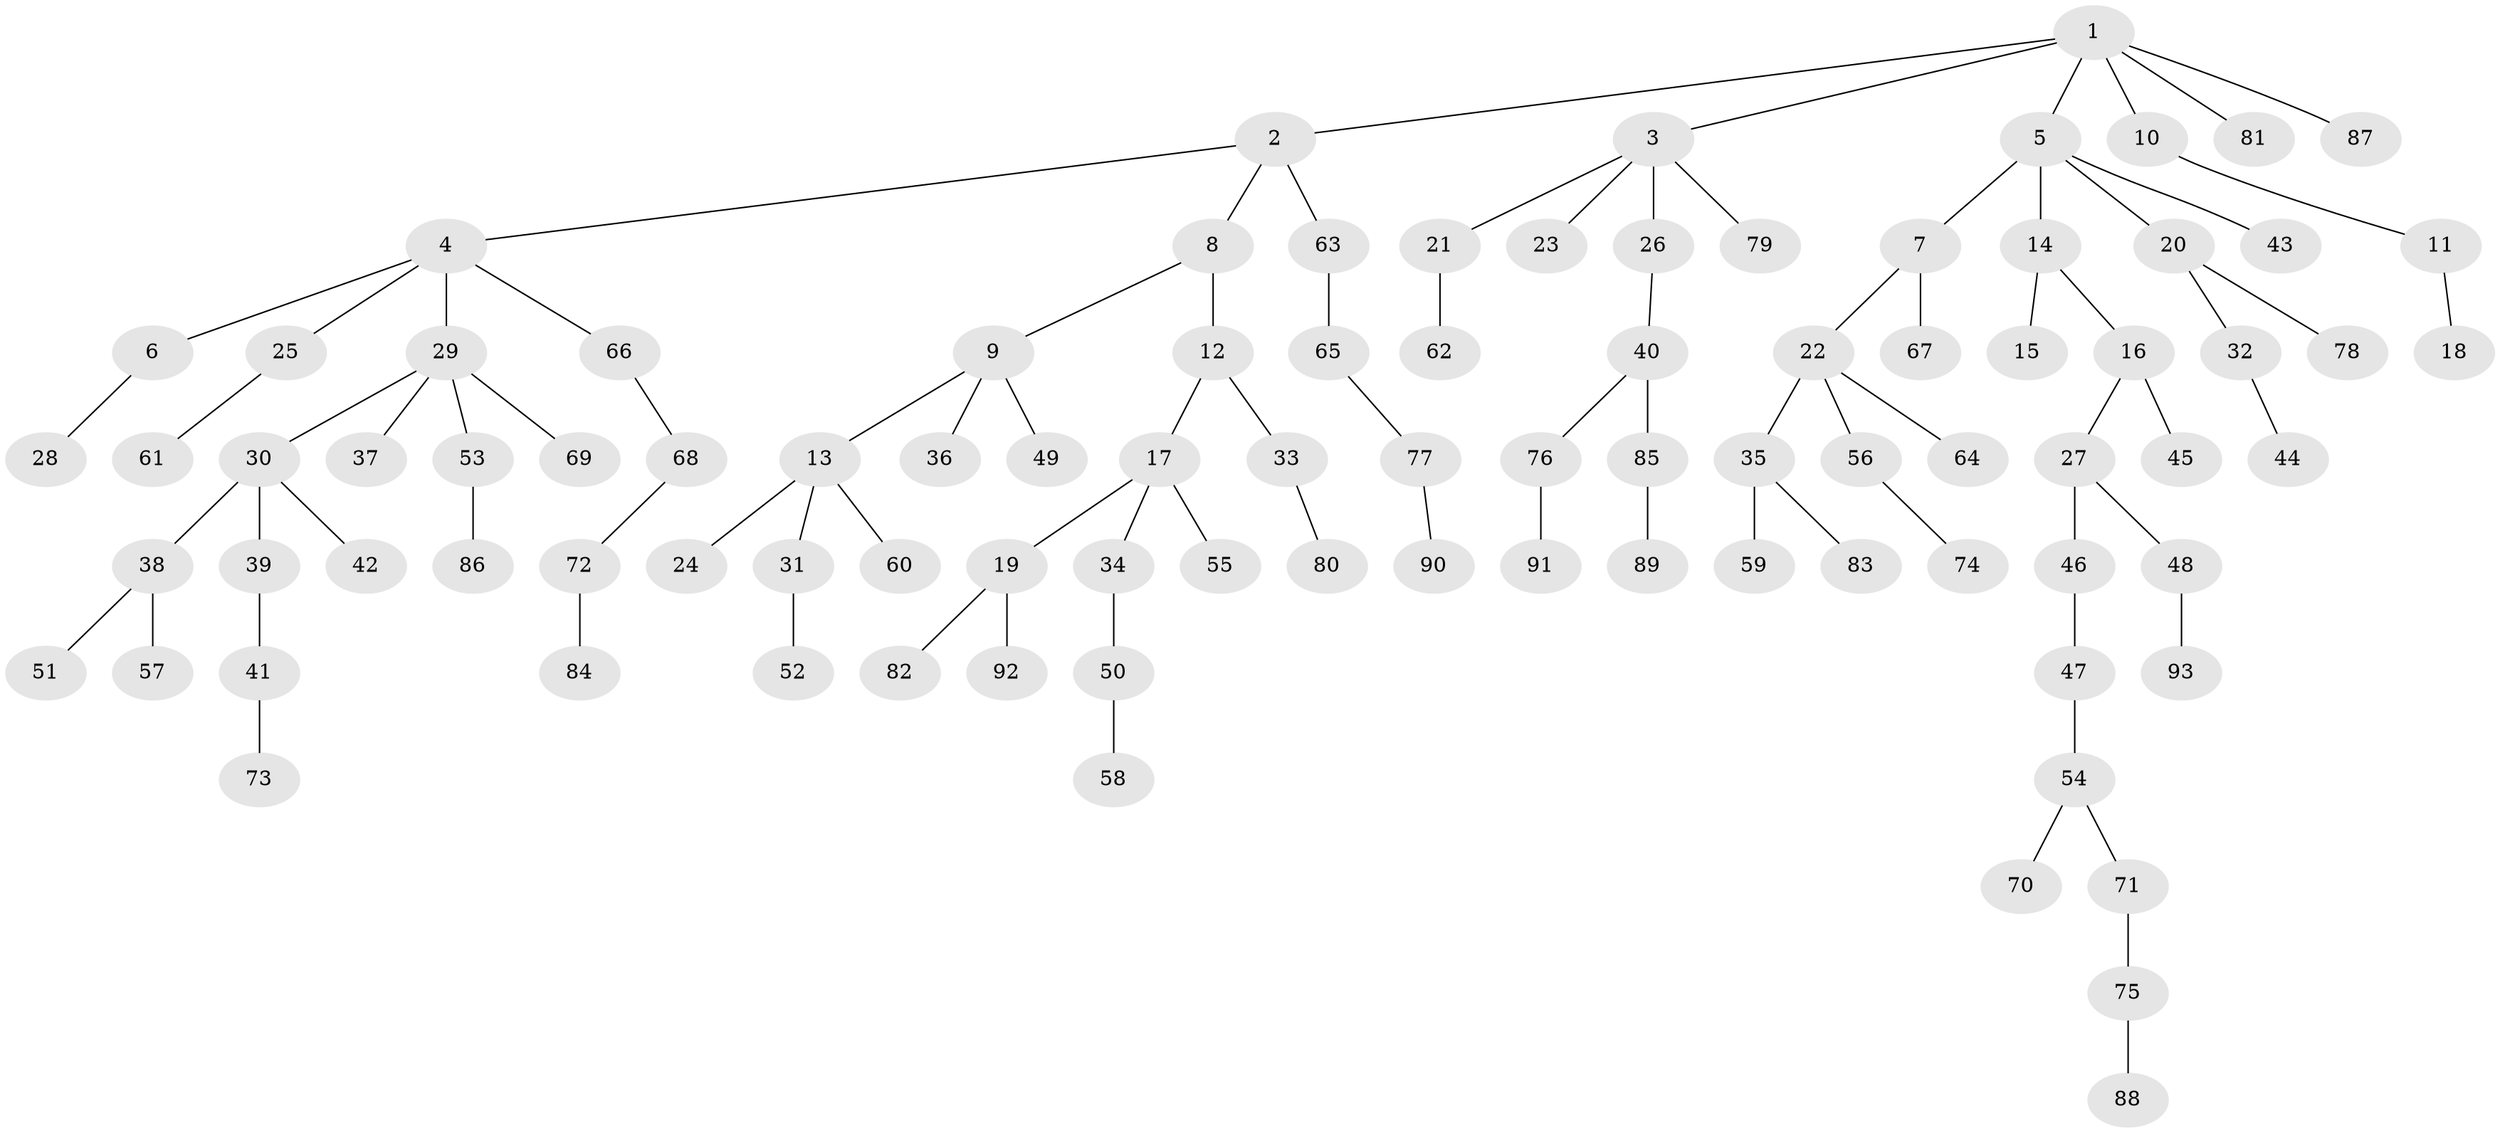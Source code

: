 // coarse degree distribution, {2: 0.3076923076923077, 1: 0.5076923076923077, 5: 0.07692307692307693, 3: 0.06153846153846154, 4: 0.03076923076923077, 10: 0.015384615384615385}
// Generated by graph-tools (version 1.1) at 2025/56/03/04/25 21:56:24]
// undirected, 93 vertices, 92 edges
graph export_dot {
graph [start="1"]
  node [color=gray90,style=filled];
  1;
  2;
  3;
  4;
  5;
  6;
  7;
  8;
  9;
  10;
  11;
  12;
  13;
  14;
  15;
  16;
  17;
  18;
  19;
  20;
  21;
  22;
  23;
  24;
  25;
  26;
  27;
  28;
  29;
  30;
  31;
  32;
  33;
  34;
  35;
  36;
  37;
  38;
  39;
  40;
  41;
  42;
  43;
  44;
  45;
  46;
  47;
  48;
  49;
  50;
  51;
  52;
  53;
  54;
  55;
  56;
  57;
  58;
  59;
  60;
  61;
  62;
  63;
  64;
  65;
  66;
  67;
  68;
  69;
  70;
  71;
  72;
  73;
  74;
  75;
  76;
  77;
  78;
  79;
  80;
  81;
  82;
  83;
  84;
  85;
  86;
  87;
  88;
  89;
  90;
  91;
  92;
  93;
  1 -- 2;
  1 -- 3;
  1 -- 5;
  1 -- 10;
  1 -- 81;
  1 -- 87;
  2 -- 4;
  2 -- 8;
  2 -- 63;
  3 -- 21;
  3 -- 23;
  3 -- 26;
  3 -- 79;
  4 -- 6;
  4 -- 25;
  4 -- 29;
  4 -- 66;
  5 -- 7;
  5 -- 14;
  5 -- 20;
  5 -- 43;
  6 -- 28;
  7 -- 22;
  7 -- 67;
  8 -- 9;
  8 -- 12;
  9 -- 13;
  9 -- 36;
  9 -- 49;
  10 -- 11;
  11 -- 18;
  12 -- 17;
  12 -- 33;
  13 -- 24;
  13 -- 31;
  13 -- 60;
  14 -- 15;
  14 -- 16;
  16 -- 27;
  16 -- 45;
  17 -- 19;
  17 -- 34;
  17 -- 55;
  19 -- 82;
  19 -- 92;
  20 -- 32;
  20 -- 78;
  21 -- 62;
  22 -- 35;
  22 -- 56;
  22 -- 64;
  25 -- 61;
  26 -- 40;
  27 -- 46;
  27 -- 48;
  29 -- 30;
  29 -- 37;
  29 -- 53;
  29 -- 69;
  30 -- 38;
  30 -- 39;
  30 -- 42;
  31 -- 52;
  32 -- 44;
  33 -- 80;
  34 -- 50;
  35 -- 59;
  35 -- 83;
  38 -- 51;
  38 -- 57;
  39 -- 41;
  40 -- 76;
  40 -- 85;
  41 -- 73;
  46 -- 47;
  47 -- 54;
  48 -- 93;
  50 -- 58;
  53 -- 86;
  54 -- 70;
  54 -- 71;
  56 -- 74;
  63 -- 65;
  65 -- 77;
  66 -- 68;
  68 -- 72;
  71 -- 75;
  72 -- 84;
  75 -- 88;
  76 -- 91;
  77 -- 90;
  85 -- 89;
}
